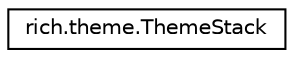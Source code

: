 digraph "Graphical Class Hierarchy"
{
 // LATEX_PDF_SIZE
  edge [fontname="Helvetica",fontsize="10",labelfontname="Helvetica",labelfontsize="10"];
  node [fontname="Helvetica",fontsize="10",shape=record];
  rankdir="LR";
  Node0 [label="rich.theme.ThemeStack",height=0.2,width=0.4,color="black", fillcolor="white", style="filled",URL="$classrich_1_1theme_1_1ThemeStack.html",tooltip=" "];
}
